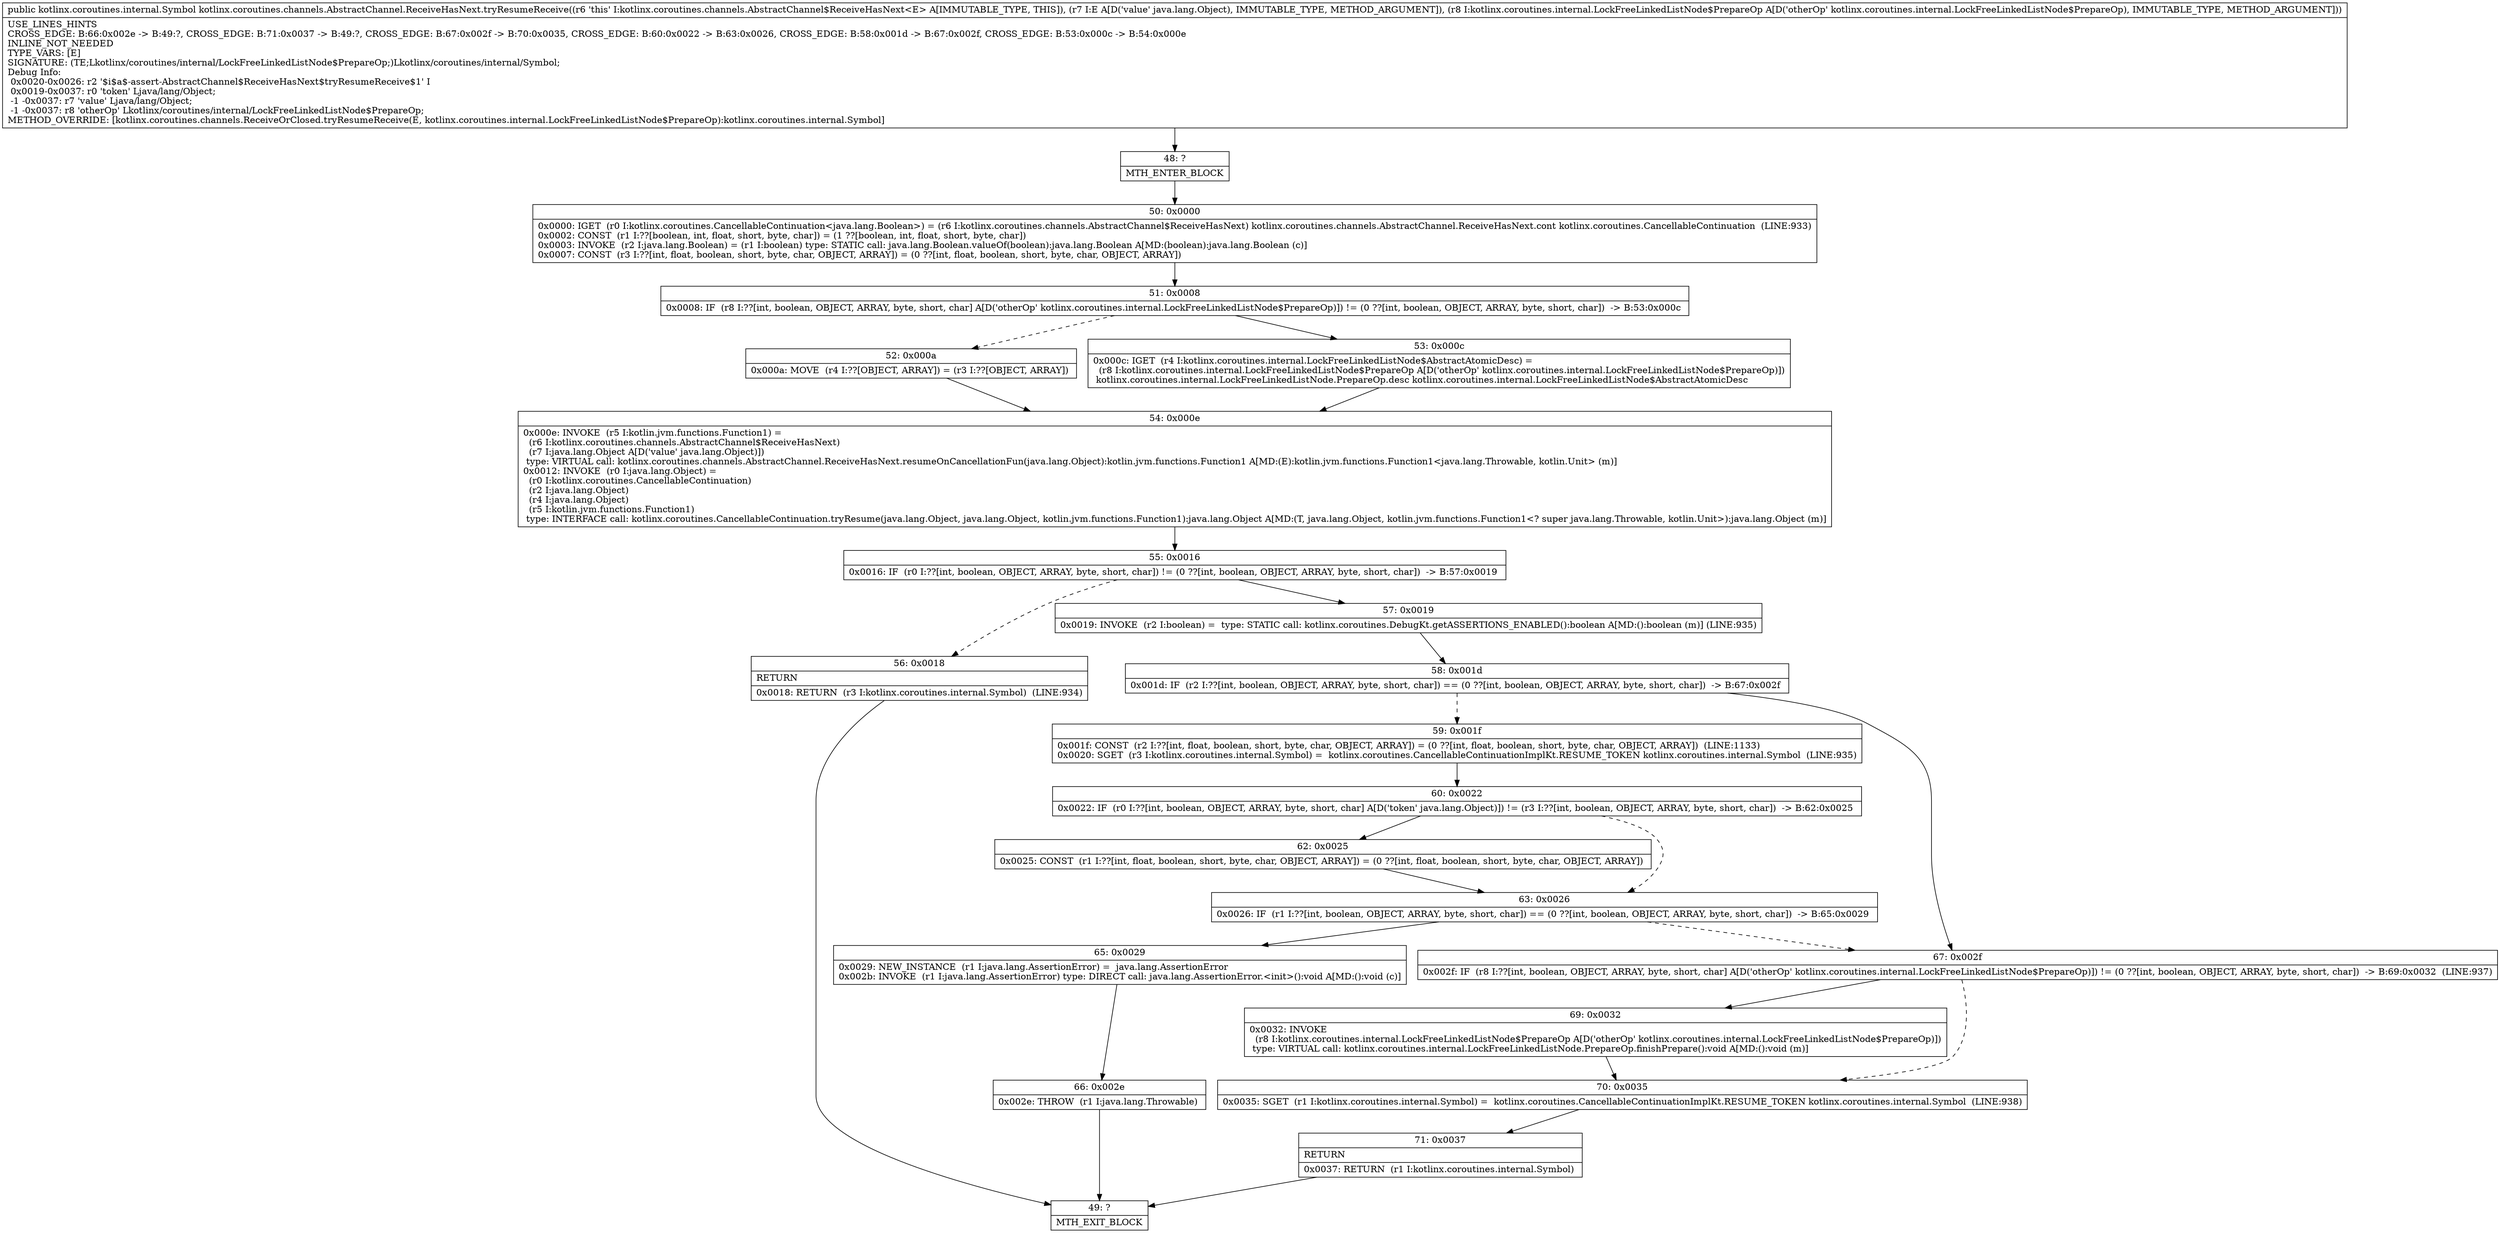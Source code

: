digraph "CFG forkotlinx.coroutines.channels.AbstractChannel.ReceiveHasNext.tryResumeReceive(Ljava\/lang\/Object;Lkotlinx\/coroutines\/internal\/LockFreeLinkedListNode$PrepareOp;)Lkotlinx\/coroutines\/internal\/Symbol;" {
Node_48 [shape=record,label="{48\:\ ?|MTH_ENTER_BLOCK\l}"];
Node_50 [shape=record,label="{50\:\ 0x0000|0x0000: IGET  (r0 I:kotlinx.coroutines.CancellableContinuation\<java.lang.Boolean\>) = (r6 I:kotlinx.coroutines.channels.AbstractChannel$ReceiveHasNext) kotlinx.coroutines.channels.AbstractChannel.ReceiveHasNext.cont kotlinx.coroutines.CancellableContinuation  (LINE:933)\l0x0002: CONST  (r1 I:??[boolean, int, float, short, byte, char]) = (1 ??[boolean, int, float, short, byte, char]) \l0x0003: INVOKE  (r2 I:java.lang.Boolean) = (r1 I:boolean) type: STATIC call: java.lang.Boolean.valueOf(boolean):java.lang.Boolean A[MD:(boolean):java.lang.Boolean (c)]\l0x0007: CONST  (r3 I:??[int, float, boolean, short, byte, char, OBJECT, ARRAY]) = (0 ??[int, float, boolean, short, byte, char, OBJECT, ARRAY]) \l}"];
Node_51 [shape=record,label="{51\:\ 0x0008|0x0008: IF  (r8 I:??[int, boolean, OBJECT, ARRAY, byte, short, char] A[D('otherOp' kotlinx.coroutines.internal.LockFreeLinkedListNode$PrepareOp)]) != (0 ??[int, boolean, OBJECT, ARRAY, byte, short, char])  \-\> B:53:0x000c \l}"];
Node_52 [shape=record,label="{52\:\ 0x000a|0x000a: MOVE  (r4 I:??[OBJECT, ARRAY]) = (r3 I:??[OBJECT, ARRAY]) \l}"];
Node_54 [shape=record,label="{54\:\ 0x000e|0x000e: INVOKE  (r5 I:kotlin.jvm.functions.Function1) = \l  (r6 I:kotlinx.coroutines.channels.AbstractChannel$ReceiveHasNext)\l  (r7 I:java.lang.Object A[D('value' java.lang.Object)])\l type: VIRTUAL call: kotlinx.coroutines.channels.AbstractChannel.ReceiveHasNext.resumeOnCancellationFun(java.lang.Object):kotlin.jvm.functions.Function1 A[MD:(E):kotlin.jvm.functions.Function1\<java.lang.Throwable, kotlin.Unit\> (m)]\l0x0012: INVOKE  (r0 I:java.lang.Object) = \l  (r0 I:kotlinx.coroutines.CancellableContinuation)\l  (r2 I:java.lang.Object)\l  (r4 I:java.lang.Object)\l  (r5 I:kotlin.jvm.functions.Function1)\l type: INTERFACE call: kotlinx.coroutines.CancellableContinuation.tryResume(java.lang.Object, java.lang.Object, kotlin.jvm.functions.Function1):java.lang.Object A[MD:(T, java.lang.Object, kotlin.jvm.functions.Function1\<? super java.lang.Throwable, kotlin.Unit\>):java.lang.Object (m)]\l}"];
Node_55 [shape=record,label="{55\:\ 0x0016|0x0016: IF  (r0 I:??[int, boolean, OBJECT, ARRAY, byte, short, char]) != (0 ??[int, boolean, OBJECT, ARRAY, byte, short, char])  \-\> B:57:0x0019 \l}"];
Node_56 [shape=record,label="{56\:\ 0x0018|RETURN\l|0x0018: RETURN  (r3 I:kotlinx.coroutines.internal.Symbol)  (LINE:934)\l}"];
Node_49 [shape=record,label="{49\:\ ?|MTH_EXIT_BLOCK\l}"];
Node_57 [shape=record,label="{57\:\ 0x0019|0x0019: INVOKE  (r2 I:boolean) =  type: STATIC call: kotlinx.coroutines.DebugKt.getASSERTIONS_ENABLED():boolean A[MD:():boolean (m)] (LINE:935)\l}"];
Node_58 [shape=record,label="{58\:\ 0x001d|0x001d: IF  (r2 I:??[int, boolean, OBJECT, ARRAY, byte, short, char]) == (0 ??[int, boolean, OBJECT, ARRAY, byte, short, char])  \-\> B:67:0x002f \l}"];
Node_59 [shape=record,label="{59\:\ 0x001f|0x001f: CONST  (r2 I:??[int, float, boolean, short, byte, char, OBJECT, ARRAY]) = (0 ??[int, float, boolean, short, byte, char, OBJECT, ARRAY])  (LINE:1133)\l0x0020: SGET  (r3 I:kotlinx.coroutines.internal.Symbol) =  kotlinx.coroutines.CancellableContinuationImplKt.RESUME_TOKEN kotlinx.coroutines.internal.Symbol  (LINE:935)\l}"];
Node_60 [shape=record,label="{60\:\ 0x0022|0x0022: IF  (r0 I:??[int, boolean, OBJECT, ARRAY, byte, short, char] A[D('token' java.lang.Object)]) != (r3 I:??[int, boolean, OBJECT, ARRAY, byte, short, char])  \-\> B:62:0x0025 \l}"];
Node_62 [shape=record,label="{62\:\ 0x0025|0x0025: CONST  (r1 I:??[int, float, boolean, short, byte, char, OBJECT, ARRAY]) = (0 ??[int, float, boolean, short, byte, char, OBJECT, ARRAY]) \l}"];
Node_63 [shape=record,label="{63\:\ 0x0026|0x0026: IF  (r1 I:??[int, boolean, OBJECT, ARRAY, byte, short, char]) == (0 ??[int, boolean, OBJECT, ARRAY, byte, short, char])  \-\> B:65:0x0029 \l}"];
Node_65 [shape=record,label="{65\:\ 0x0029|0x0029: NEW_INSTANCE  (r1 I:java.lang.AssertionError) =  java.lang.AssertionError \l0x002b: INVOKE  (r1 I:java.lang.AssertionError) type: DIRECT call: java.lang.AssertionError.\<init\>():void A[MD:():void (c)]\l}"];
Node_66 [shape=record,label="{66\:\ 0x002e|0x002e: THROW  (r1 I:java.lang.Throwable) \l}"];
Node_67 [shape=record,label="{67\:\ 0x002f|0x002f: IF  (r8 I:??[int, boolean, OBJECT, ARRAY, byte, short, char] A[D('otherOp' kotlinx.coroutines.internal.LockFreeLinkedListNode$PrepareOp)]) != (0 ??[int, boolean, OBJECT, ARRAY, byte, short, char])  \-\> B:69:0x0032  (LINE:937)\l}"];
Node_69 [shape=record,label="{69\:\ 0x0032|0x0032: INVOKE  \l  (r8 I:kotlinx.coroutines.internal.LockFreeLinkedListNode$PrepareOp A[D('otherOp' kotlinx.coroutines.internal.LockFreeLinkedListNode$PrepareOp)])\l type: VIRTUAL call: kotlinx.coroutines.internal.LockFreeLinkedListNode.PrepareOp.finishPrepare():void A[MD:():void (m)]\l}"];
Node_70 [shape=record,label="{70\:\ 0x0035|0x0035: SGET  (r1 I:kotlinx.coroutines.internal.Symbol) =  kotlinx.coroutines.CancellableContinuationImplKt.RESUME_TOKEN kotlinx.coroutines.internal.Symbol  (LINE:938)\l}"];
Node_71 [shape=record,label="{71\:\ 0x0037|RETURN\l|0x0037: RETURN  (r1 I:kotlinx.coroutines.internal.Symbol) \l}"];
Node_53 [shape=record,label="{53\:\ 0x000c|0x000c: IGET  (r4 I:kotlinx.coroutines.internal.LockFreeLinkedListNode$AbstractAtomicDesc) = \l  (r8 I:kotlinx.coroutines.internal.LockFreeLinkedListNode$PrepareOp A[D('otherOp' kotlinx.coroutines.internal.LockFreeLinkedListNode$PrepareOp)])\l kotlinx.coroutines.internal.LockFreeLinkedListNode.PrepareOp.desc kotlinx.coroutines.internal.LockFreeLinkedListNode$AbstractAtomicDesc \l}"];
MethodNode[shape=record,label="{public kotlinx.coroutines.internal.Symbol kotlinx.coroutines.channels.AbstractChannel.ReceiveHasNext.tryResumeReceive((r6 'this' I:kotlinx.coroutines.channels.AbstractChannel$ReceiveHasNext\<E\> A[IMMUTABLE_TYPE, THIS]), (r7 I:E A[D('value' java.lang.Object), IMMUTABLE_TYPE, METHOD_ARGUMENT]), (r8 I:kotlinx.coroutines.internal.LockFreeLinkedListNode$PrepareOp A[D('otherOp' kotlinx.coroutines.internal.LockFreeLinkedListNode$PrepareOp), IMMUTABLE_TYPE, METHOD_ARGUMENT]))  | USE_LINES_HINTS\lCROSS_EDGE: B:66:0x002e \-\> B:49:?, CROSS_EDGE: B:71:0x0037 \-\> B:49:?, CROSS_EDGE: B:67:0x002f \-\> B:70:0x0035, CROSS_EDGE: B:60:0x0022 \-\> B:63:0x0026, CROSS_EDGE: B:58:0x001d \-\> B:67:0x002f, CROSS_EDGE: B:53:0x000c \-\> B:54:0x000e\lINLINE_NOT_NEEDED\lTYPE_VARS: [E]\lSIGNATURE: (TE;Lkotlinx\/coroutines\/internal\/LockFreeLinkedListNode$PrepareOp;)Lkotlinx\/coroutines\/internal\/Symbol;\lDebug Info:\l  0x0020\-0x0026: r2 '$i$a$\-assert\-AbstractChannel$ReceiveHasNext$tryResumeReceive$1' I\l  0x0019\-0x0037: r0 'token' Ljava\/lang\/Object;\l  \-1 \-0x0037: r7 'value' Ljava\/lang\/Object;\l  \-1 \-0x0037: r8 'otherOp' Lkotlinx\/coroutines\/internal\/LockFreeLinkedListNode$PrepareOp;\lMETHOD_OVERRIDE: [kotlinx.coroutines.channels.ReceiveOrClosed.tryResumeReceive(E, kotlinx.coroutines.internal.LockFreeLinkedListNode$PrepareOp):kotlinx.coroutines.internal.Symbol]\l}"];
MethodNode -> Node_48;Node_48 -> Node_50;
Node_50 -> Node_51;
Node_51 -> Node_52[style=dashed];
Node_51 -> Node_53;
Node_52 -> Node_54;
Node_54 -> Node_55;
Node_55 -> Node_56[style=dashed];
Node_55 -> Node_57;
Node_56 -> Node_49;
Node_57 -> Node_58;
Node_58 -> Node_59[style=dashed];
Node_58 -> Node_67;
Node_59 -> Node_60;
Node_60 -> Node_62;
Node_60 -> Node_63[style=dashed];
Node_62 -> Node_63;
Node_63 -> Node_65;
Node_63 -> Node_67[style=dashed];
Node_65 -> Node_66;
Node_66 -> Node_49;
Node_67 -> Node_69;
Node_67 -> Node_70[style=dashed];
Node_69 -> Node_70;
Node_70 -> Node_71;
Node_71 -> Node_49;
Node_53 -> Node_54;
}

